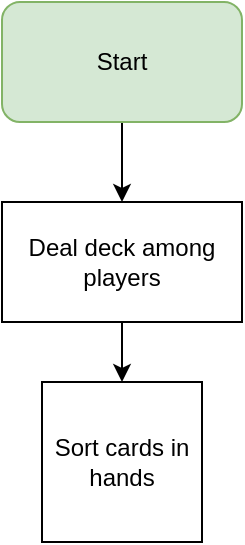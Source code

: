 <mxfile version="13.0.1" type="device"><diagram id="C5RBs43oDa-KdzZeNtuy" name="Page-1"><mxGraphModel dx="1102" dy="1000" grid="1" gridSize="10" guides="1" tooltips="1" connect="1" arrows="1" fold="1" page="1" pageScale="1" pageWidth="827" pageHeight="1169" math="0" shadow="0"><root><mxCell id="WIyWlLk6GJQsqaUBKTNV-0"/><mxCell id="WIyWlLk6GJQsqaUBKTNV-1" parent="WIyWlLk6GJQsqaUBKTNV-0"/><mxCell id="i6TsIncz0SlbzvYpOTjH-2" value="" style="edgeStyle=orthogonalEdgeStyle;rounded=0;orthogonalLoop=1;jettySize=auto;html=1;" edge="1" parent="WIyWlLk6GJQsqaUBKTNV-1" source="i6TsIncz0SlbzvYpOTjH-0" target="i6TsIncz0SlbzvYpOTjH-1"><mxGeometry relative="1" as="geometry"/></mxCell><mxCell id="i6TsIncz0SlbzvYpOTjH-0" value="Start&lt;br&gt;" style="rounded=1;whiteSpace=wrap;html=1;fillColor=#d5e8d4;strokeColor=#82b366;" vertex="1" parent="WIyWlLk6GJQsqaUBKTNV-1"><mxGeometry x="354" y="40" width="120" height="60" as="geometry"/></mxCell><mxCell id="i6TsIncz0SlbzvYpOTjH-4" value="" style="edgeStyle=orthogonalEdgeStyle;rounded=0;orthogonalLoop=1;jettySize=auto;html=1;" edge="1" parent="WIyWlLk6GJQsqaUBKTNV-1" source="i6TsIncz0SlbzvYpOTjH-1" target="i6TsIncz0SlbzvYpOTjH-3"><mxGeometry relative="1" as="geometry"/></mxCell><mxCell id="i6TsIncz0SlbzvYpOTjH-1" value="Deal deck among players" style="rounded=0;whiteSpace=wrap;html=1;" vertex="1" parent="WIyWlLk6GJQsqaUBKTNV-1"><mxGeometry x="354" y="140" width="120" height="60" as="geometry"/></mxCell><mxCell id="i6TsIncz0SlbzvYpOTjH-3" value="Sort cards in hands" style="whiteSpace=wrap;html=1;aspect=fixed;" vertex="1" parent="WIyWlLk6GJQsqaUBKTNV-1"><mxGeometry x="374" y="230" width="80" height="80" as="geometry"/></mxCell></root></mxGraphModel></diagram></mxfile>